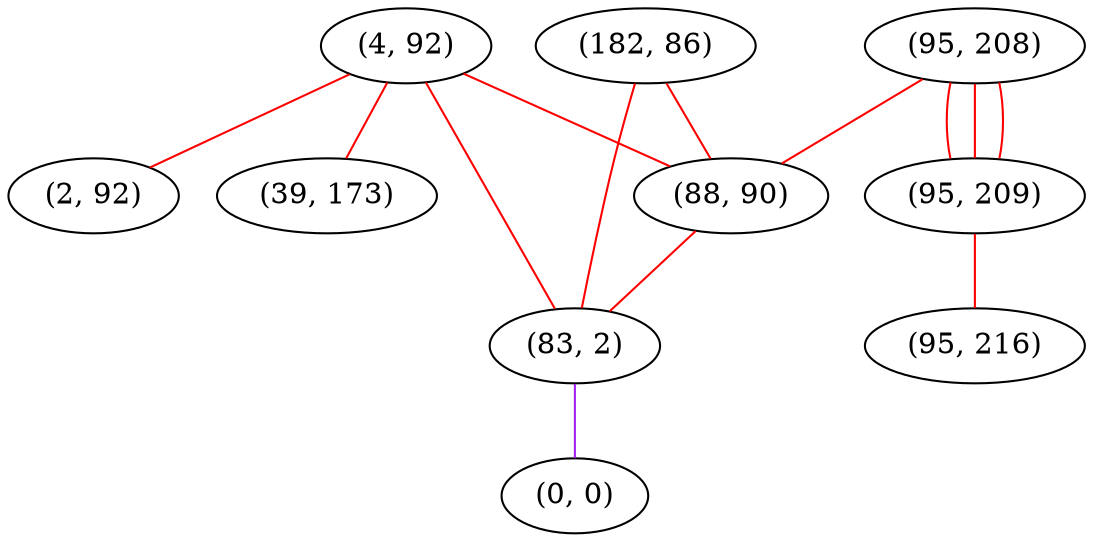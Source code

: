 graph "" {
"(4, 92)";
"(2, 92)";
"(182, 86)";
"(39, 173)";
"(95, 208)";
"(88, 90)";
"(95, 209)";
"(83, 2)";
"(0, 0)";
"(95, 216)";
"(4, 92)" -- "(83, 2)"  [color=red, key=0, weight=1];
"(4, 92)" -- "(39, 173)"  [color=red, key=0, weight=1];
"(4, 92)" -- "(2, 92)"  [color=red, key=0, weight=1];
"(4, 92)" -- "(88, 90)"  [color=red, key=0, weight=1];
"(182, 86)" -- "(83, 2)"  [color=red, key=0, weight=1];
"(182, 86)" -- "(88, 90)"  [color=red, key=0, weight=1];
"(95, 208)" -- "(88, 90)"  [color=red, key=0, weight=1];
"(95, 208)" -- "(95, 209)"  [color=red, key=0, weight=1];
"(95, 208)" -- "(95, 209)"  [color=red, key=1, weight=1];
"(95, 208)" -- "(95, 209)"  [color=red, key=2, weight=1];
"(88, 90)" -- "(83, 2)"  [color=red, key=0, weight=1];
"(95, 209)" -- "(95, 216)"  [color=red, key=0, weight=1];
"(83, 2)" -- "(0, 0)"  [color=purple, key=0, weight=4];
}
